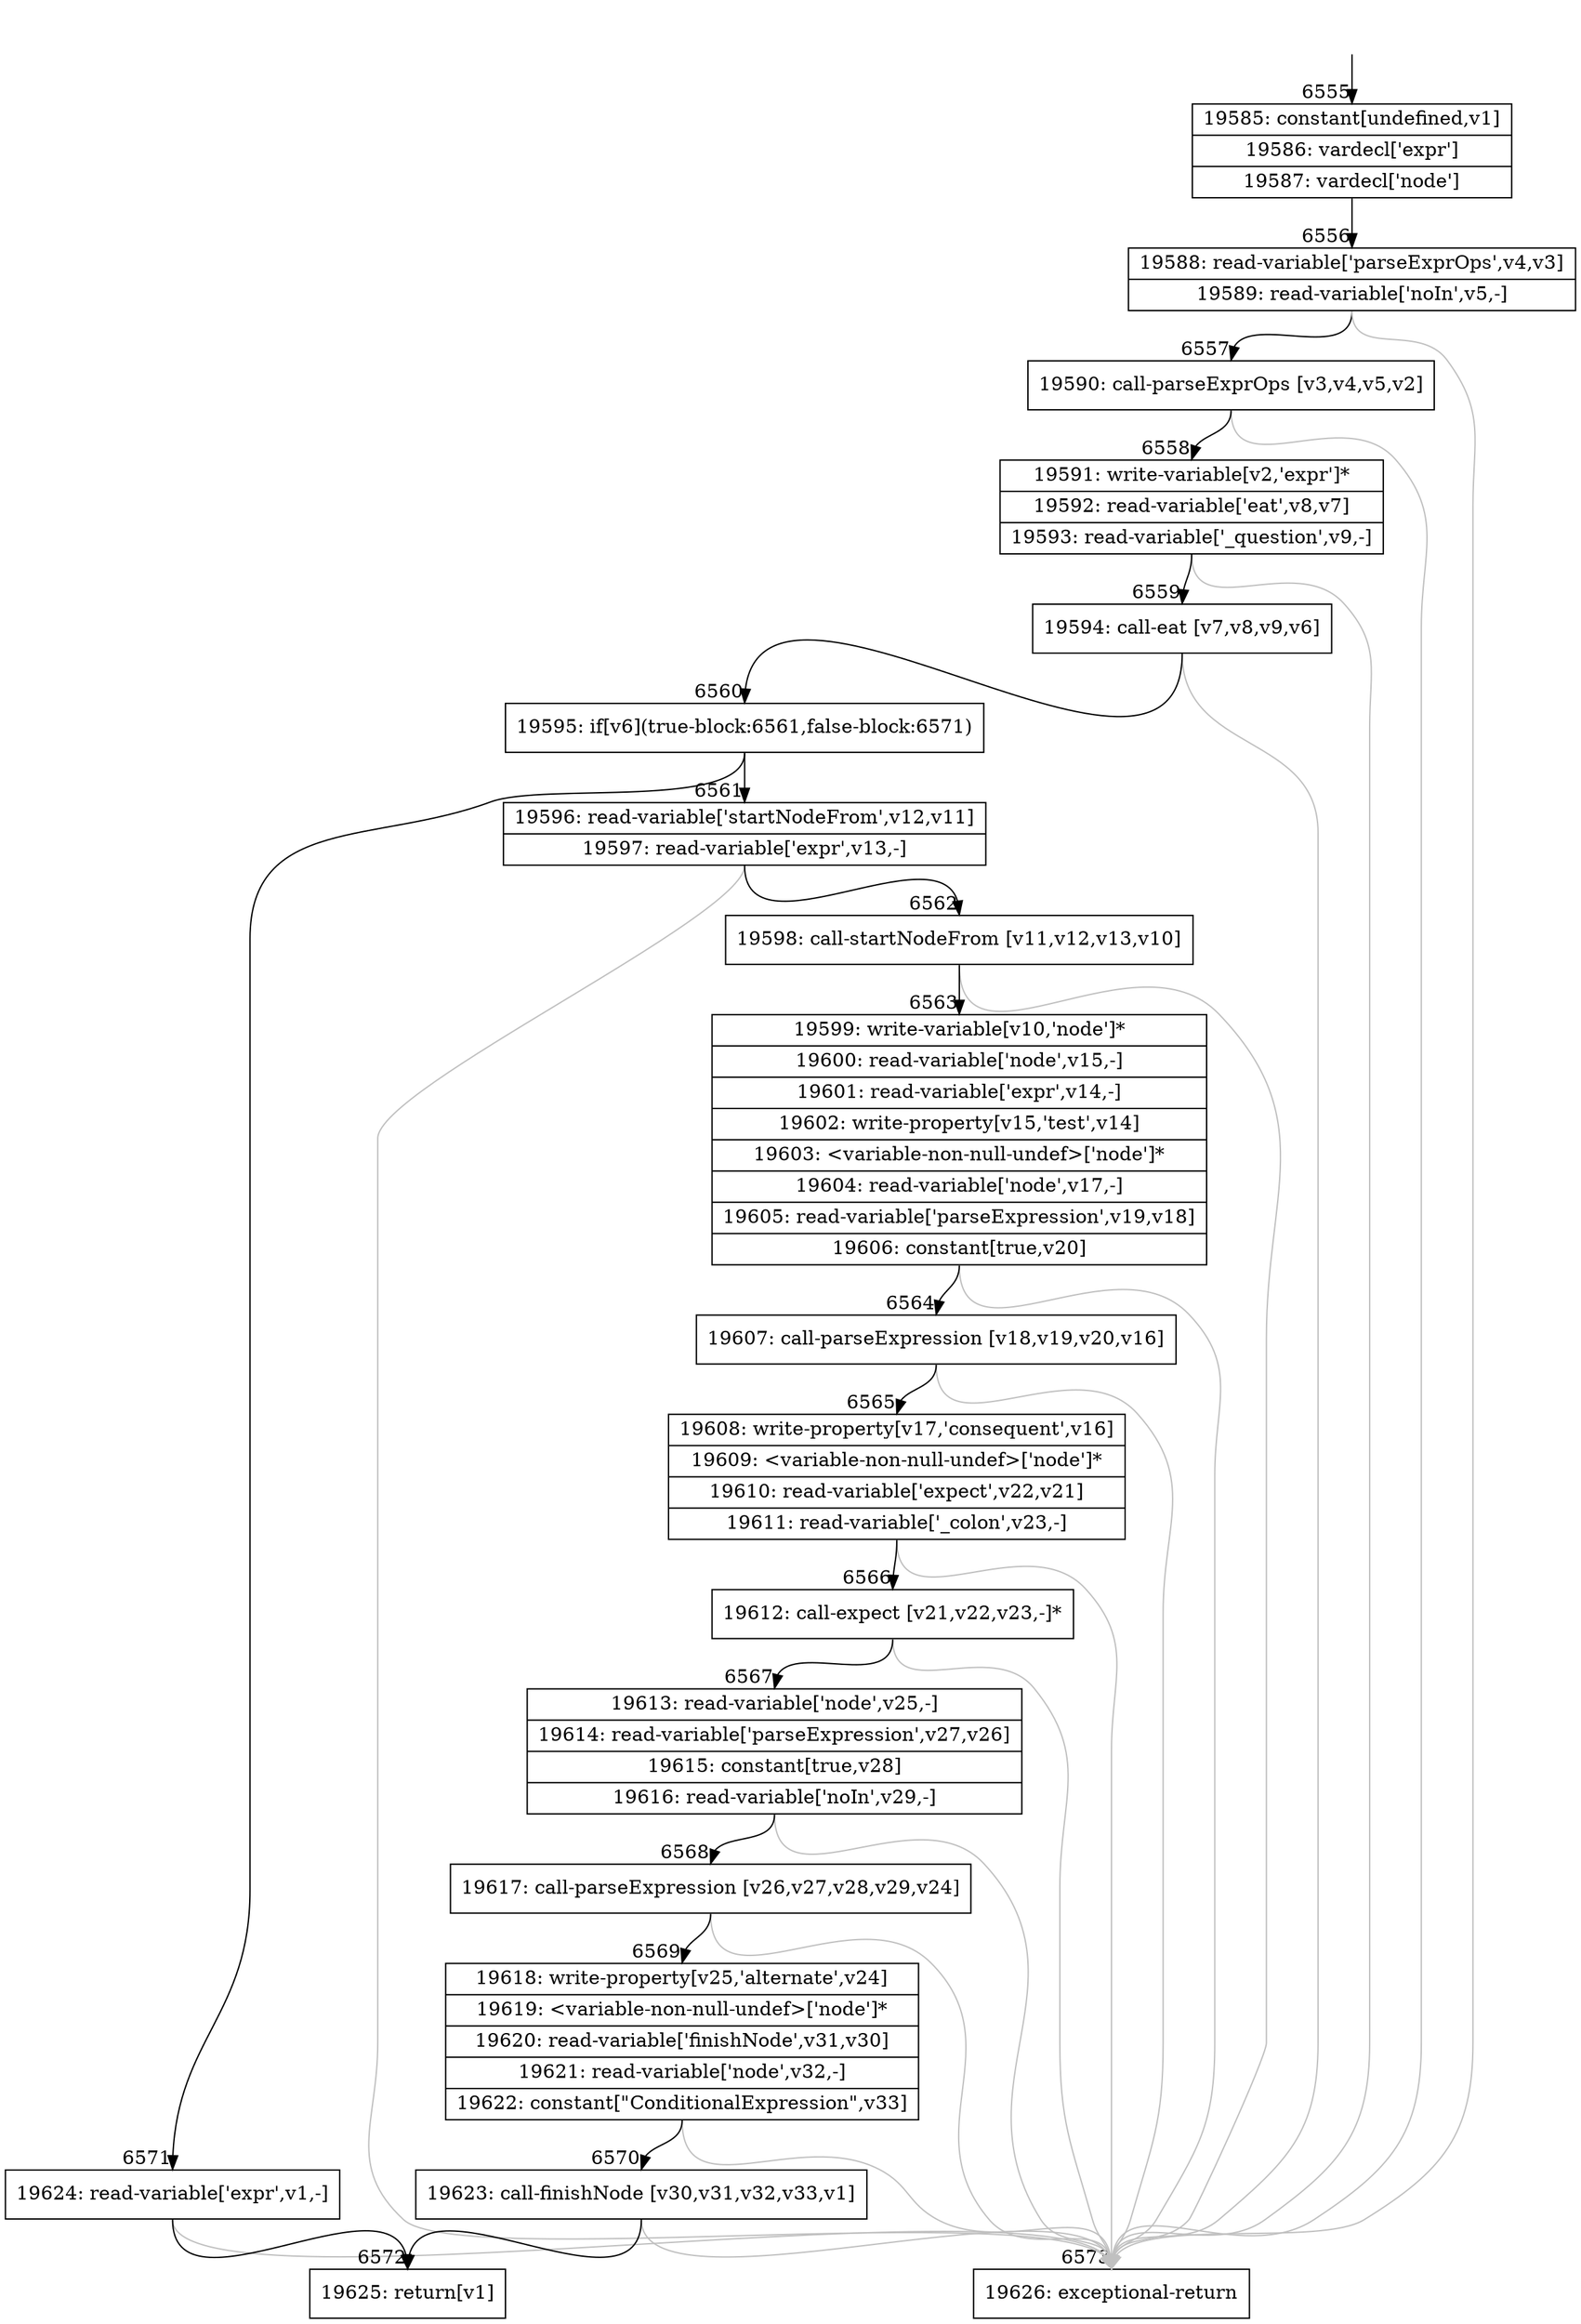 digraph {
rankdir="TD"
BB_entry372[shape=none,label=""];
BB_entry372 -> BB6555 [tailport=s, headport=n, headlabel="    6555"]
BB6555 [shape=record label="{19585: constant[undefined,v1]|19586: vardecl['expr']|19587: vardecl['node']}" ] 
BB6555 -> BB6556 [tailport=s, headport=n, headlabel="      6556"]
BB6556 [shape=record label="{19588: read-variable['parseExprOps',v4,v3]|19589: read-variable['noIn',v5,-]}" ] 
BB6556 -> BB6557 [tailport=s, headport=n, headlabel="      6557"]
BB6556 -> BB6573 [tailport=s, headport=n, color=gray, headlabel="      6573"]
BB6557 [shape=record label="{19590: call-parseExprOps [v3,v4,v5,v2]}" ] 
BB6557 -> BB6558 [tailport=s, headport=n, headlabel="      6558"]
BB6557 -> BB6573 [tailport=s, headport=n, color=gray]
BB6558 [shape=record label="{19591: write-variable[v2,'expr']*|19592: read-variable['eat',v8,v7]|19593: read-variable['_question',v9,-]}" ] 
BB6558 -> BB6559 [tailport=s, headport=n, headlabel="      6559"]
BB6558 -> BB6573 [tailport=s, headport=n, color=gray]
BB6559 [shape=record label="{19594: call-eat [v7,v8,v9,v6]}" ] 
BB6559 -> BB6560 [tailport=s, headport=n, headlabel="      6560"]
BB6559 -> BB6573 [tailport=s, headport=n, color=gray]
BB6560 [shape=record label="{19595: if[v6](true-block:6561,false-block:6571)}" ] 
BB6560 -> BB6561 [tailport=s, headport=n, headlabel="      6561"]
BB6560 -> BB6571 [tailport=s, headport=n, headlabel="      6571"]
BB6561 [shape=record label="{19596: read-variable['startNodeFrom',v12,v11]|19597: read-variable['expr',v13,-]}" ] 
BB6561 -> BB6562 [tailport=s, headport=n, headlabel="      6562"]
BB6561 -> BB6573 [tailport=s, headport=n, color=gray]
BB6562 [shape=record label="{19598: call-startNodeFrom [v11,v12,v13,v10]}" ] 
BB6562 -> BB6563 [tailport=s, headport=n, headlabel="      6563"]
BB6562 -> BB6573 [tailport=s, headport=n, color=gray]
BB6563 [shape=record label="{19599: write-variable[v10,'node']*|19600: read-variable['node',v15,-]|19601: read-variable['expr',v14,-]|19602: write-property[v15,'test',v14]|19603: \<variable-non-null-undef\>['node']*|19604: read-variable['node',v17,-]|19605: read-variable['parseExpression',v19,v18]|19606: constant[true,v20]}" ] 
BB6563 -> BB6564 [tailport=s, headport=n, headlabel="      6564"]
BB6563 -> BB6573 [tailport=s, headport=n, color=gray]
BB6564 [shape=record label="{19607: call-parseExpression [v18,v19,v20,v16]}" ] 
BB6564 -> BB6565 [tailport=s, headport=n, headlabel="      6565"]
BB6564 -> BB6573 [tailport=s, headport=n, color=gray]
BB6565 [shape=record label="{19608: write-property[v17,'consequent',v16]|19609: \<variable-non-null-undef\>['node']*|19610: read-variable['expect',v22,v21]|19611: read-variable['_colon',v23,-]}" ] 
BB6565 -> BB6566 [tailport=s, headport=n, headlabel="      6566"]
BB6565 -> BB6573 [tailport=s, headport=n, color=gray]
BB6566 [shape=record label="{19612: call-expect [v21,v22,v23,-]*}" ] 
BB6566 -> BB6567 [tailport=s, headport=n, headlabel="      6567"]
BB6566 -> BB6573 [tailport=s, headport=n, color=gray]
BB6567 [shape=record label="{19613: read-variable['node',v25,-]|19614: read-variable['parseExpression',v27,v26]|19615: constant[true,v28]|19616: read-variable['noIn',v29,-]}" ] 
BB6567 -> BB6568 [tailport=s, headport=n, headlabel="      6568"]
BB6567 -> BB6573 [tailport=s, headport=n, color=gray]
BB6568 [shape=record label="{19617: call-parseExpression [v26,v27,v28,v29,v24]}" ] 
BB6568 -> BB6569 [tailport=s, headport=n, headlabel="      6569"]
BB6568 -> BB6573 [tailport=s, headport=n, color=gray]
BB6569 [shape=record label="{19618: write-property[v25,'alternate',v24]|19619: \<variable-non-null-undef\>['node']*|19620: read-variable['finishNode',v31,v30]|19621: read-variable['node',v32,-]|19622: constant[\"ConditionalExpression\",v33]}" ] 
BB6569 -> BB6570 [tailport=s, headport=n, headlabel="      6570"]
BB6569 -> BB6573 [tailport=s, headport=n, color=gray]
BB6570 [shape=record label="{19623: call-finishNode [v30,v31,v32,v33,v1]}" ] 
BB6570 -> BB6572 [tailport=s, headport=n, headlabel="      6572"]
BB6570 -> BB6573 [tailport=s, headport=n, color=gray]
BB6571 [shape=record label="{19624: read-variable['expr',v1,-]}" ] 
BB6571 -> BB6572 [tailport=s, headport=n]
BB6571 -> BB6573 [tailport=s, headport=n, color=gray]
BB6572 [shape=record label="{19625: return[v1]}" ] 
BB6573 [shape=record label="{19626: exceptional-return}" ] 
//#$~ 6403
}
